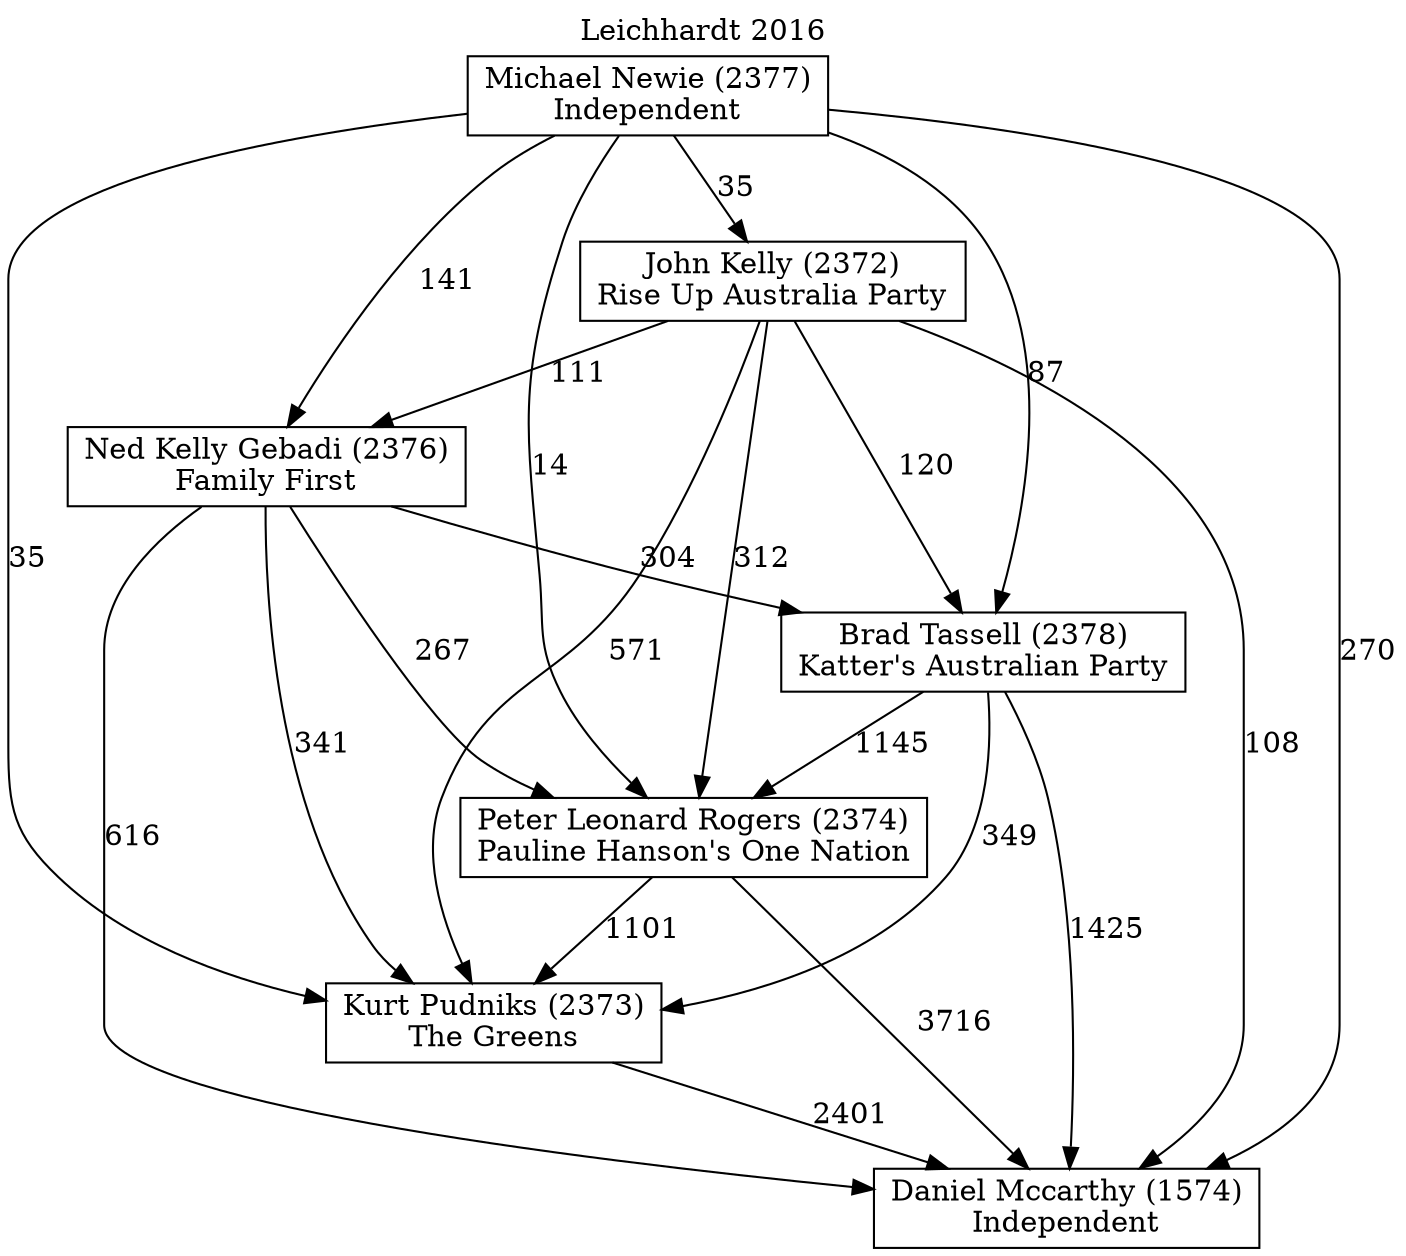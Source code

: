 // House preference flow
digraph "Daniel Mccarthy (1574)_Leichhardt_2016" {
	graph [label="Leichhardt 2016" labelloc=t mclimit=10]
	node [shape=box]
	"John Kelly (2372)" [label="John Kelly (2372)
Rise Up Australia Party"]
	"Michael Newie (2377)" [label="Michael Newie (2377)
Independent"]
	"Daniel Mccarthy (1574)" [label="Daniel Mccarthy (1574)
Independent"]
	"Kurt Pudniks (2373)" [label="Kurt Pudniks (2373)
The Greens"]
	"Ned Kelly Gebadi (2376)" [label="Ned Kelly Gebadi (2376)
Family First"]
	"Peter Leonard Rogers (2374)" [label="Peter Leonard Rogers (2374)
Pauline Hanson's One Nation"]
	"Brad Tassell (2378)" [label="Brad Tassell (2378)
Katter's Australian Party"]
	"John Kelly (2372)" -> "Kurt Pudniks (2373)" [label=571]
	"Michael Newie (2377)" -> "John Kelly (2372)" [label=35]
	"Michael Newie (2377)" -> "Peter Leonard Rogers (2374)" [label=14]
	"Michael Newie (2377)" -> "Brad Tassell (2378)" [label=87]
	"Brad Tassell (2378)" -> "Daniel Mccarthy (1574)" [label=1425]
	"Michael Newie (2377)" -> "Daniel Mccarthy (1574)" [label=270]
	"Kurt Pudniks (2373)" -> "Daniel Mccarthy (1574)" [label=2401]
	"Michael Newie (2377)" -> "Ned Kelly Gebadi (2376)" [label=141]
	"John Kelly (2372)" -> "Daniel Mccarthy (1574)" [label=108]
	"John Kelly (2372)" -> "Brad Tassell (2378)" [label=120]
	"Ned Kelly Gebadi (2376)" -> "Kurt Pudniks (2373)" [label=341]
	"Brad Tassell (2378)" -> "Kurt Pudniks (2373)" [label=349]
	"Michael Newie (2377)" -> "Kurt Pudniks (2373)" [label=35]
	"John Kelly (2372)" -> "Peter Leonard Rogers (2374)" [label=312]
	"Peter Leonard Rogers (2374)" -> "Daniel Mccarthy (1574)" [label=3716]
	"John Kelly (2372)" -> "Ned Kelly Gebadi (2376)" [label=111]
	"Ned Kelly Gebadi (2376)" -> "Brad Tassell (2378)" [label=304]
	"Ned Kelly Gebadi (2376)" -> "Daniel Mccarthy (1574)" [label=616]
	"Peter Leonard Rogers (2374)" -> "Kurt Pudniks (2373)" [label=1101]
	"Brad Tassell (2378)" -> "Peter Leonard Rogers (2374)" [label=1145]
	"Ned Kelly Gebadi (2376)" -> "Peter Leonard Rogers (2374)" [label=267]
}
